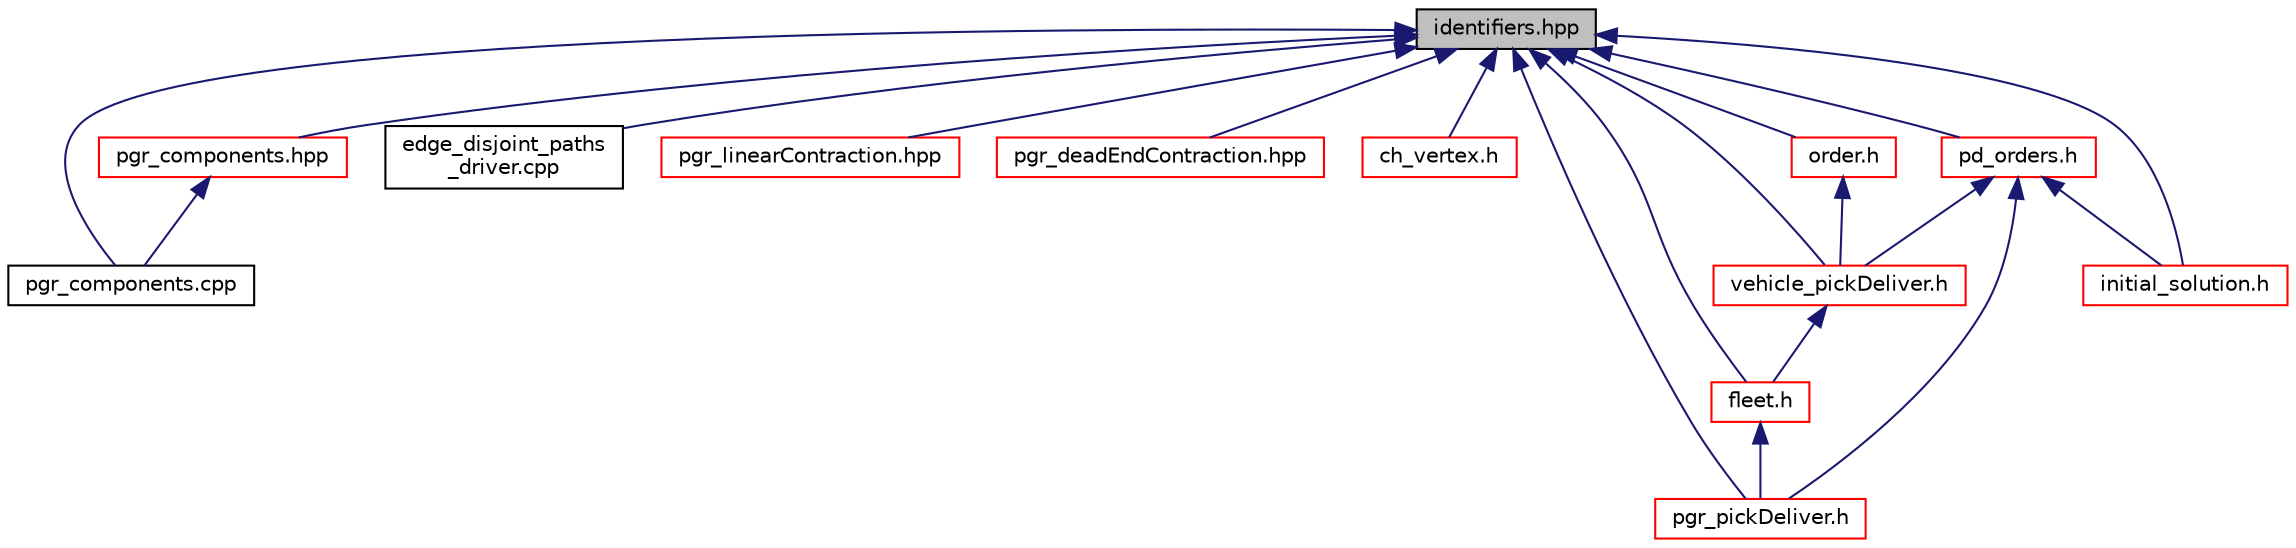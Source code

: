 digraph "identifiers.hpp"
{
  edge [fontname="Helvetica",fontsize="10",labelfontname="Helvetica",labelfontsize="10"];
  node [fontname="Helvetica",fontsize="10",shape=record];
  Node7 [label="identifiers.hpp",height=0.2,width=0.4,color="black", fillcolor="grey75", style="filled", fontcolor="black"];
  Node7 -> Node8 [dir="back",color="midnightblue",fontsize="10",style="solid",fontname="Helvetica"];
  Node8 [label="pgr_components.cpp",height=0.2,width=0.4,color="black", fillcolor="white", style="filled",URL="$pgr__components_8cpp.html"];
  Node7 -> Node9 [dir="back",color="midnightblue",fontsize="10",style="solid",fontname="Helvetica"];
  Node9 [label="edge_disjoint_paths\l_driver.cpp",height=0.2,width=0.4,color="black", fillcolor="white", style="filled",URL="$edge__disjoint__paths__driver_8cpp.html"];
  Node7 -> Node10 [dir="back",color="midnightblue",fontsize="10",style="solid",fontname="Helvetica"];
  Node10 [label="pgr_components.hpp",height=0.2,width=0.4,color="red", fillcolor="white", style="filled",URL="$pgr__components_8hpp.html"];
  Node10 -> Node8 [dir="back",color="midnightblue",fontsize="10",style="solid",fontname="Helvetica"];
  Node7 -> Node16 [dir="back",color="midnightblue",fontsize="10",style="solid",fontname="Helvetica"];
  Node16 [label="pgr_linearContraction.hpp",height=0.2,width=0.4,color="red", fillcolor="white", style="filled",URL="$pgr__linearContraction_8hpp.html"];
  Node7 -> Node19 [dir="back",color="midnightblue",fontsize="10",style="solid",fontname="Helvetica"];
  Node19 [label="pgr_deadEndContraction.hpp",height=0.2,width=0.4,color="red", fillcolor="white", style="filled",URL="$pgr__deadEndContraction_8hpp.html"];
  Node7 -> Node20 [dir="back",color="midnightblue",fontsize="10",style="solid",fontname="Helvetica"];
  Node20 [label="ch_vertex.h",height=0.2,width=0.4,color="red", fillcolor="white", style="filled",URL="$ch__vertex_8h.html"];
  Node7 -> Node25 [dir="back",color="midnightblue",fontsize="10",style="solid",fontname="Helvetica"];
  Node25 [label="fleet.h",height=0.2,width=0.4,color="red", fillcolor="white", style="filled",URL="$fleet_8h.html"];
  Node25 -> Node28 [dir="back",color="midnightblue",fontsize="10",style="solid",fontname="Helvetica"];
  Node28 [label="pgr_pickDeliver.h",height=0.2,width=0.4,color="red", fillcolor="white", style="filled",URL="$pgr__pickDeliver_8h.html"];
  Node7 -> Node40 [dir="back",color="midnightblue",fontsize="10",style="solid",fontname="Helvetica"];
  Node40 [label="initial_solution.h",height=0.2,width=0.4,color="red", fillcolor="white", style="filled",URL="$initial__solution_8h.html"];
  Node7 -> Node41 [dir="back",color="midnightblue",fontsize="10",style="solid",fontname="Helvetica"];
  Node41 [label="order.h",height=0.2,width=0.4,color="red", fillcolor="white", style="filled",URL="$order_8h.html"];
  Node41 -> Node43 [dir="back",color="midnightblue",fontsize="10",style="solid",fontname="Helvetica"];
  Node43 [label="vehicle_pickDeliver.h",height=0.2,width=0.4,color="red", fillcolor="white", style="filled",URL="$vehicle__pickDeliver_8h.html"];
  Node43 -> Node25 [dir="back",color="midnightblue",fontsize="10",style="solid",fontname="Helvetica"];
  Node7 -> Node47 [dir="back",color="midnightblue",fontsize="10",style="solid",fontname="Helvetica"];
  Node47 [label="pd_orders.h",height=0.2,width=0.4,color="red", fillcolor="white", style="filled",URL="$pd__orders_8h.html"];
  Node47 -> Node40 [dir="back",color="midnightblue",fontsize="10",style="solid",fontname="Helvetica"];
  Node47 -> Node28 [dir="back",color="midnightblue",fontsize="10",style="solid",fontname="Helvetica"];
  Node47 -> Node43 [dir="back",color="midnightblue",fontsize="10",style="solid",fontname="Helvetica"];
  Node7 -> Node28 [dir="back",color="midnightblue",fontsize="10",style="solid",fontname="Helvetica"];
  Node7 -> Node43 [dir="back",color="midnightblue",fontsize="10",style="solid",fontname="Helvetica"];
}
